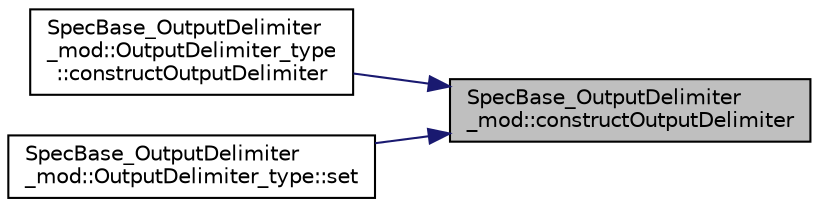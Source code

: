 digraph "SpecBase_OutputDelimiter_mod::constructOutputDelimiter"
{
 // LATEX_PDF_SIZE
  edge [fontname="Helvetica",fontsize="10",labelfontname="Helvetica",labelfontsize="10"];
  node [fontname="Helvetica",fontsize="10",shape=record];
  rankdir="RL";
  Node1 [label="SpecBase_OutputDelimiter\l_mod::constructOutputDelimiter",height=0.2,width=0.4,color="black", fillcolor="grey75", style="filled", fontcolor="black",tooltip=" "];
  Node1 -> Node2 [dir="back",color="midnightblue",fontsize="10",style="solid",fontname="Helvetica"];
  Node2 [label="SpecBase_OutputDelimiter\l_mod::OutputDelimiter_type\l::constructOutputDelimiter",height=0.2,width=0.4,color="black", fillcolor="white", style="filled",URL="$structSpecBase__OutputDelimiter__mod_1_1OutputDelimiter__type.html#aecc0ed1f037f5313f940bddf2862f3c8",tooltip=" "];
  Node1 -> Node3 [dir="back",color="midnightblue",fontsize="10",style="solid",fontname="Helvetica"];
  Node3 [label="SpecBase_OutputDelimiter\l_mod::OutputDelimiter_type::set",height=0.2,width=0.4,color="black", fillcolor="white", style="filled",URL="$structSpecBase__OutputDelimiter__mod_1_1OutputDelimiter__type.html#a1adce8c7f6e8bc181bba26504f289578",tooltip=" "];
}
